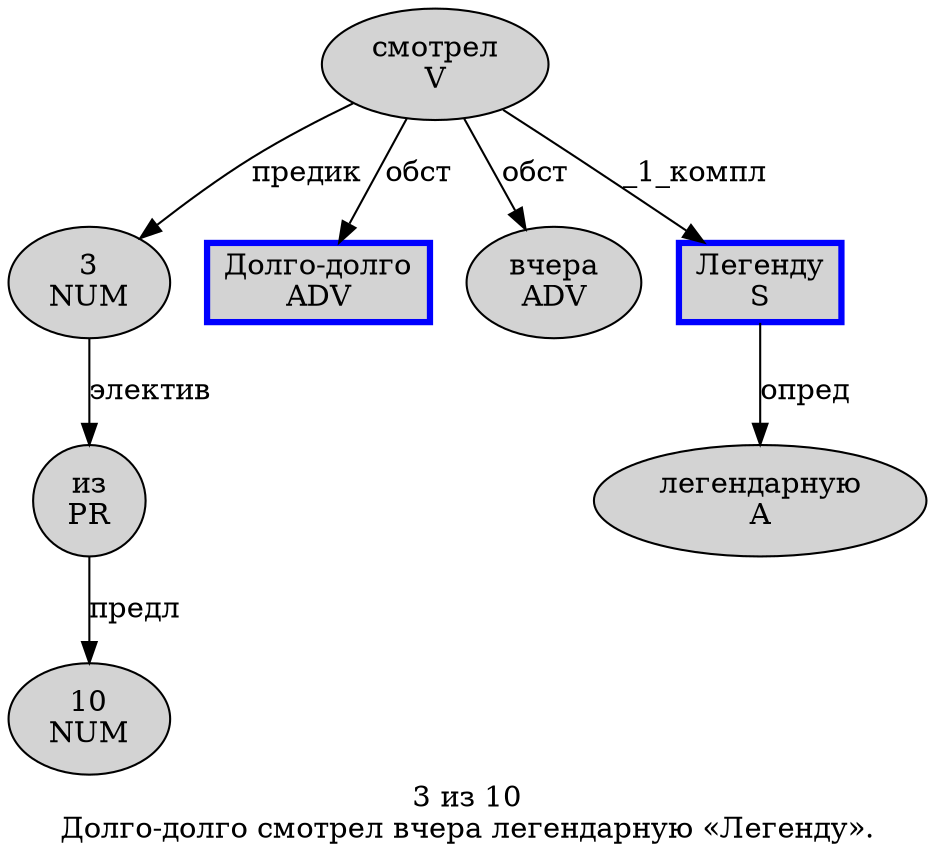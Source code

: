 digraph SENTENCE_3308 {
	graph [label="3 из 10
Долго-долго смотрел вчера легендарную «Легенду»."]
	node [style=filled]
		0 [label="3
NUM" color="" fillcolor=lightgray penwidth=1 shape=ellipse]
		1 [label="из
PR" color="" fillcolor=lightgray penwidth=1 shape=ellipse]
		2 [label="10
NUM" color="" fillcolor=lightgray penwidth=1 shape=ellipse]
		3 [label="Долго-долго
ADV" color=blue fillcolor=lightgray penwidth=3 shape=box]
		4 [label="смотрел
V" color="" fillcolor=lightgray penwidth=1 shape=ellipse]
		5 [label="вчера
ADV" color="" fillcolor=lightgray penwidth=1 shape=ellipse]
		6 [label="легендарную
A" color="" fillcolor=lightgray penwidth=1 shape=ellipse]
		8 [label="Легенду
S" color=blue fillcolor=lightgray penwidth=3 shape=box]
			4 -> 0 [label="предик"]
			4 -> 3 [label="обст"]
			4 -> 5 [label="обст"]
			4 -> 8 [label="_1_компл"]
			1 -> 2 [label="предл"]
			8 -> 6 [label="опред"]
			0 -> 1 [label="электив"]
}